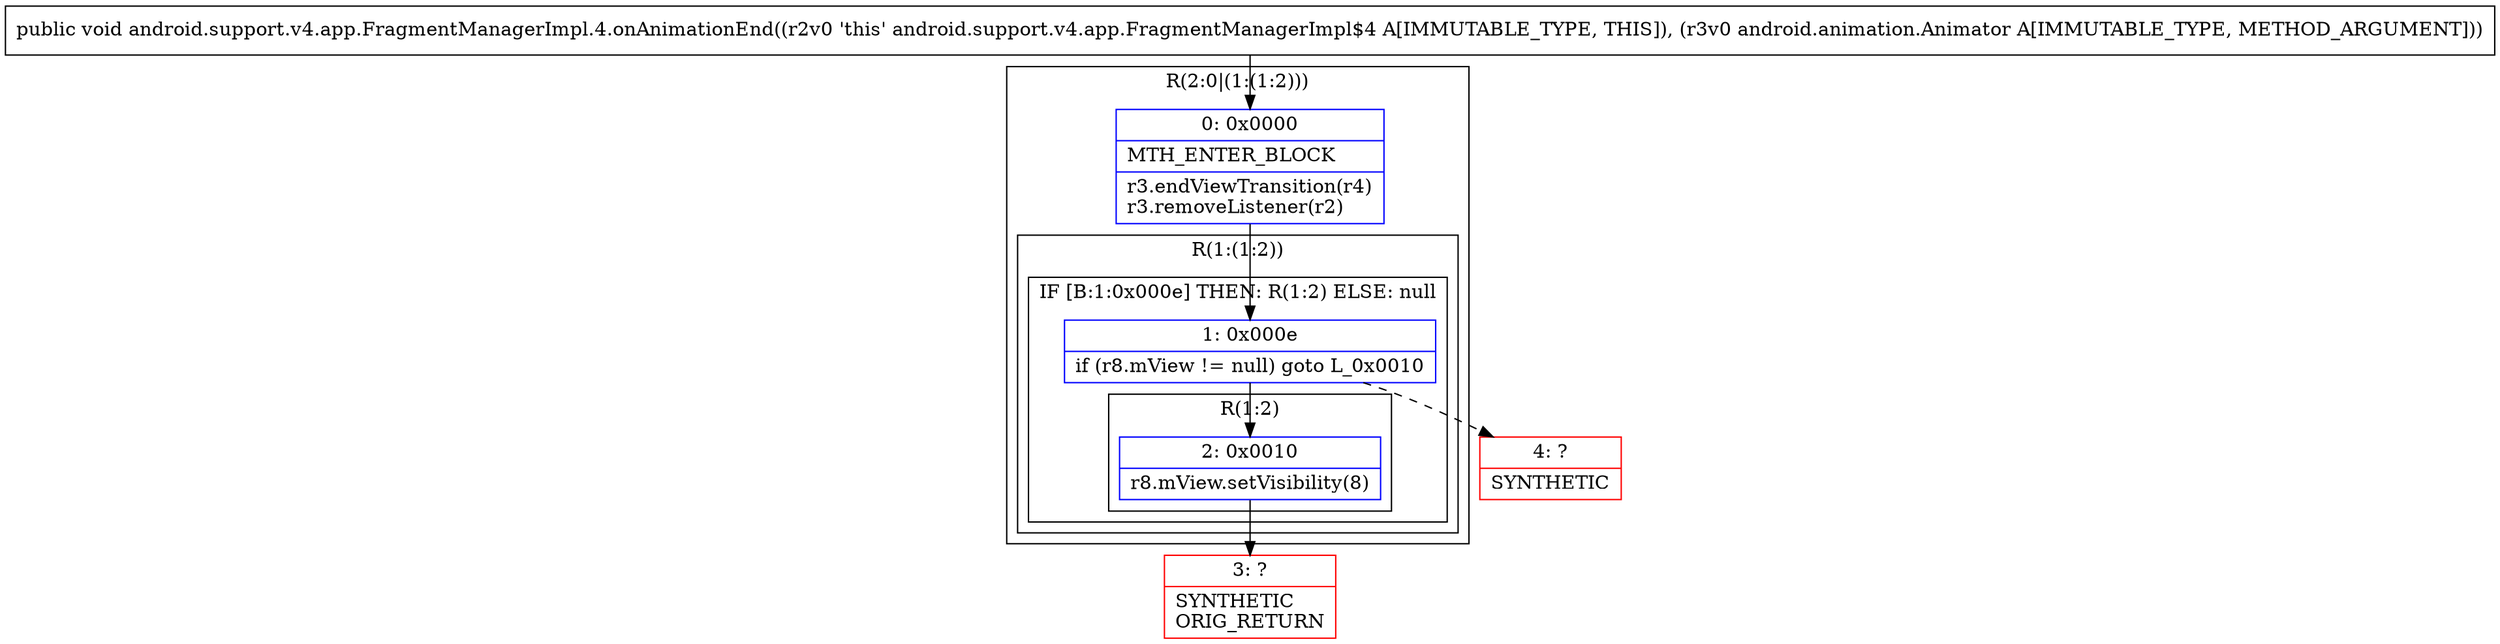 digraph "CFG forandroid.support.v4.app.FragmentManagerImpl.4.onAnimationEnd(Landroid\/animation\/Animator;)V" {
subgraph cluster_Region_994523377 {
label = "R(2:0|(1:(1:2)))";
node [shape=record,color=blue];
Node_0 [shape=record,label="{0\:\ 0x0000|MTH_ENTER_BLOCK\l|r3.endViewTransition(r4)\lr3.removeListener(r2)\l}"];
subgraph cluster_Region_640052374 {
label = "R(1:(1:2))";
node [shape=record,color=blue];
subgraph cluster_IfRegion_674494207 {
label = "IF [B:1:0x000e] THEN: R(1:2) ELSE: null";
node [shape=record,color=blue];
Node_1 [shape=record,label="{1\:\ 0x000e|if (r8.mView != null) goto L_0x0010\l}"];
subgraph cluster_Region_634869051 {
label = "R(1:2)";
node [shape=record,color=blue];
Node_2 [shape=record,label="{2\:\ 0x0010|r8.mView.setVisibility(8)\l}"];
}
}
}
}
Node_3 [shape=record,color=red,label="{3\:\ ?|SYNTHETIC\lORIG_RETURN\l}"];
Node_4 [shape=record,color=red,label="{4\:\ ?|SYNTHETIC\l}"];
MethodNode[shape=record,label="{public void android.support.v4.app.FragmentManagerImpl.4.onAnimationEnd((r2v0 'this' android.support.v4.app.FragmentManagerImpl$4 A[IMMUTABLE_TYPE, THIS]), (r3v0 android.animation.Animator A[IMMUTABLE_TYPE, METHOD_ARGUMENT])) }"];
MethodNode -> Node_0;
Node_0 -> Node_1;
Node_1 -> Node_2;
Node_1 -> Node_4[style=dashed];
Node_2 -> Node_3;
}

